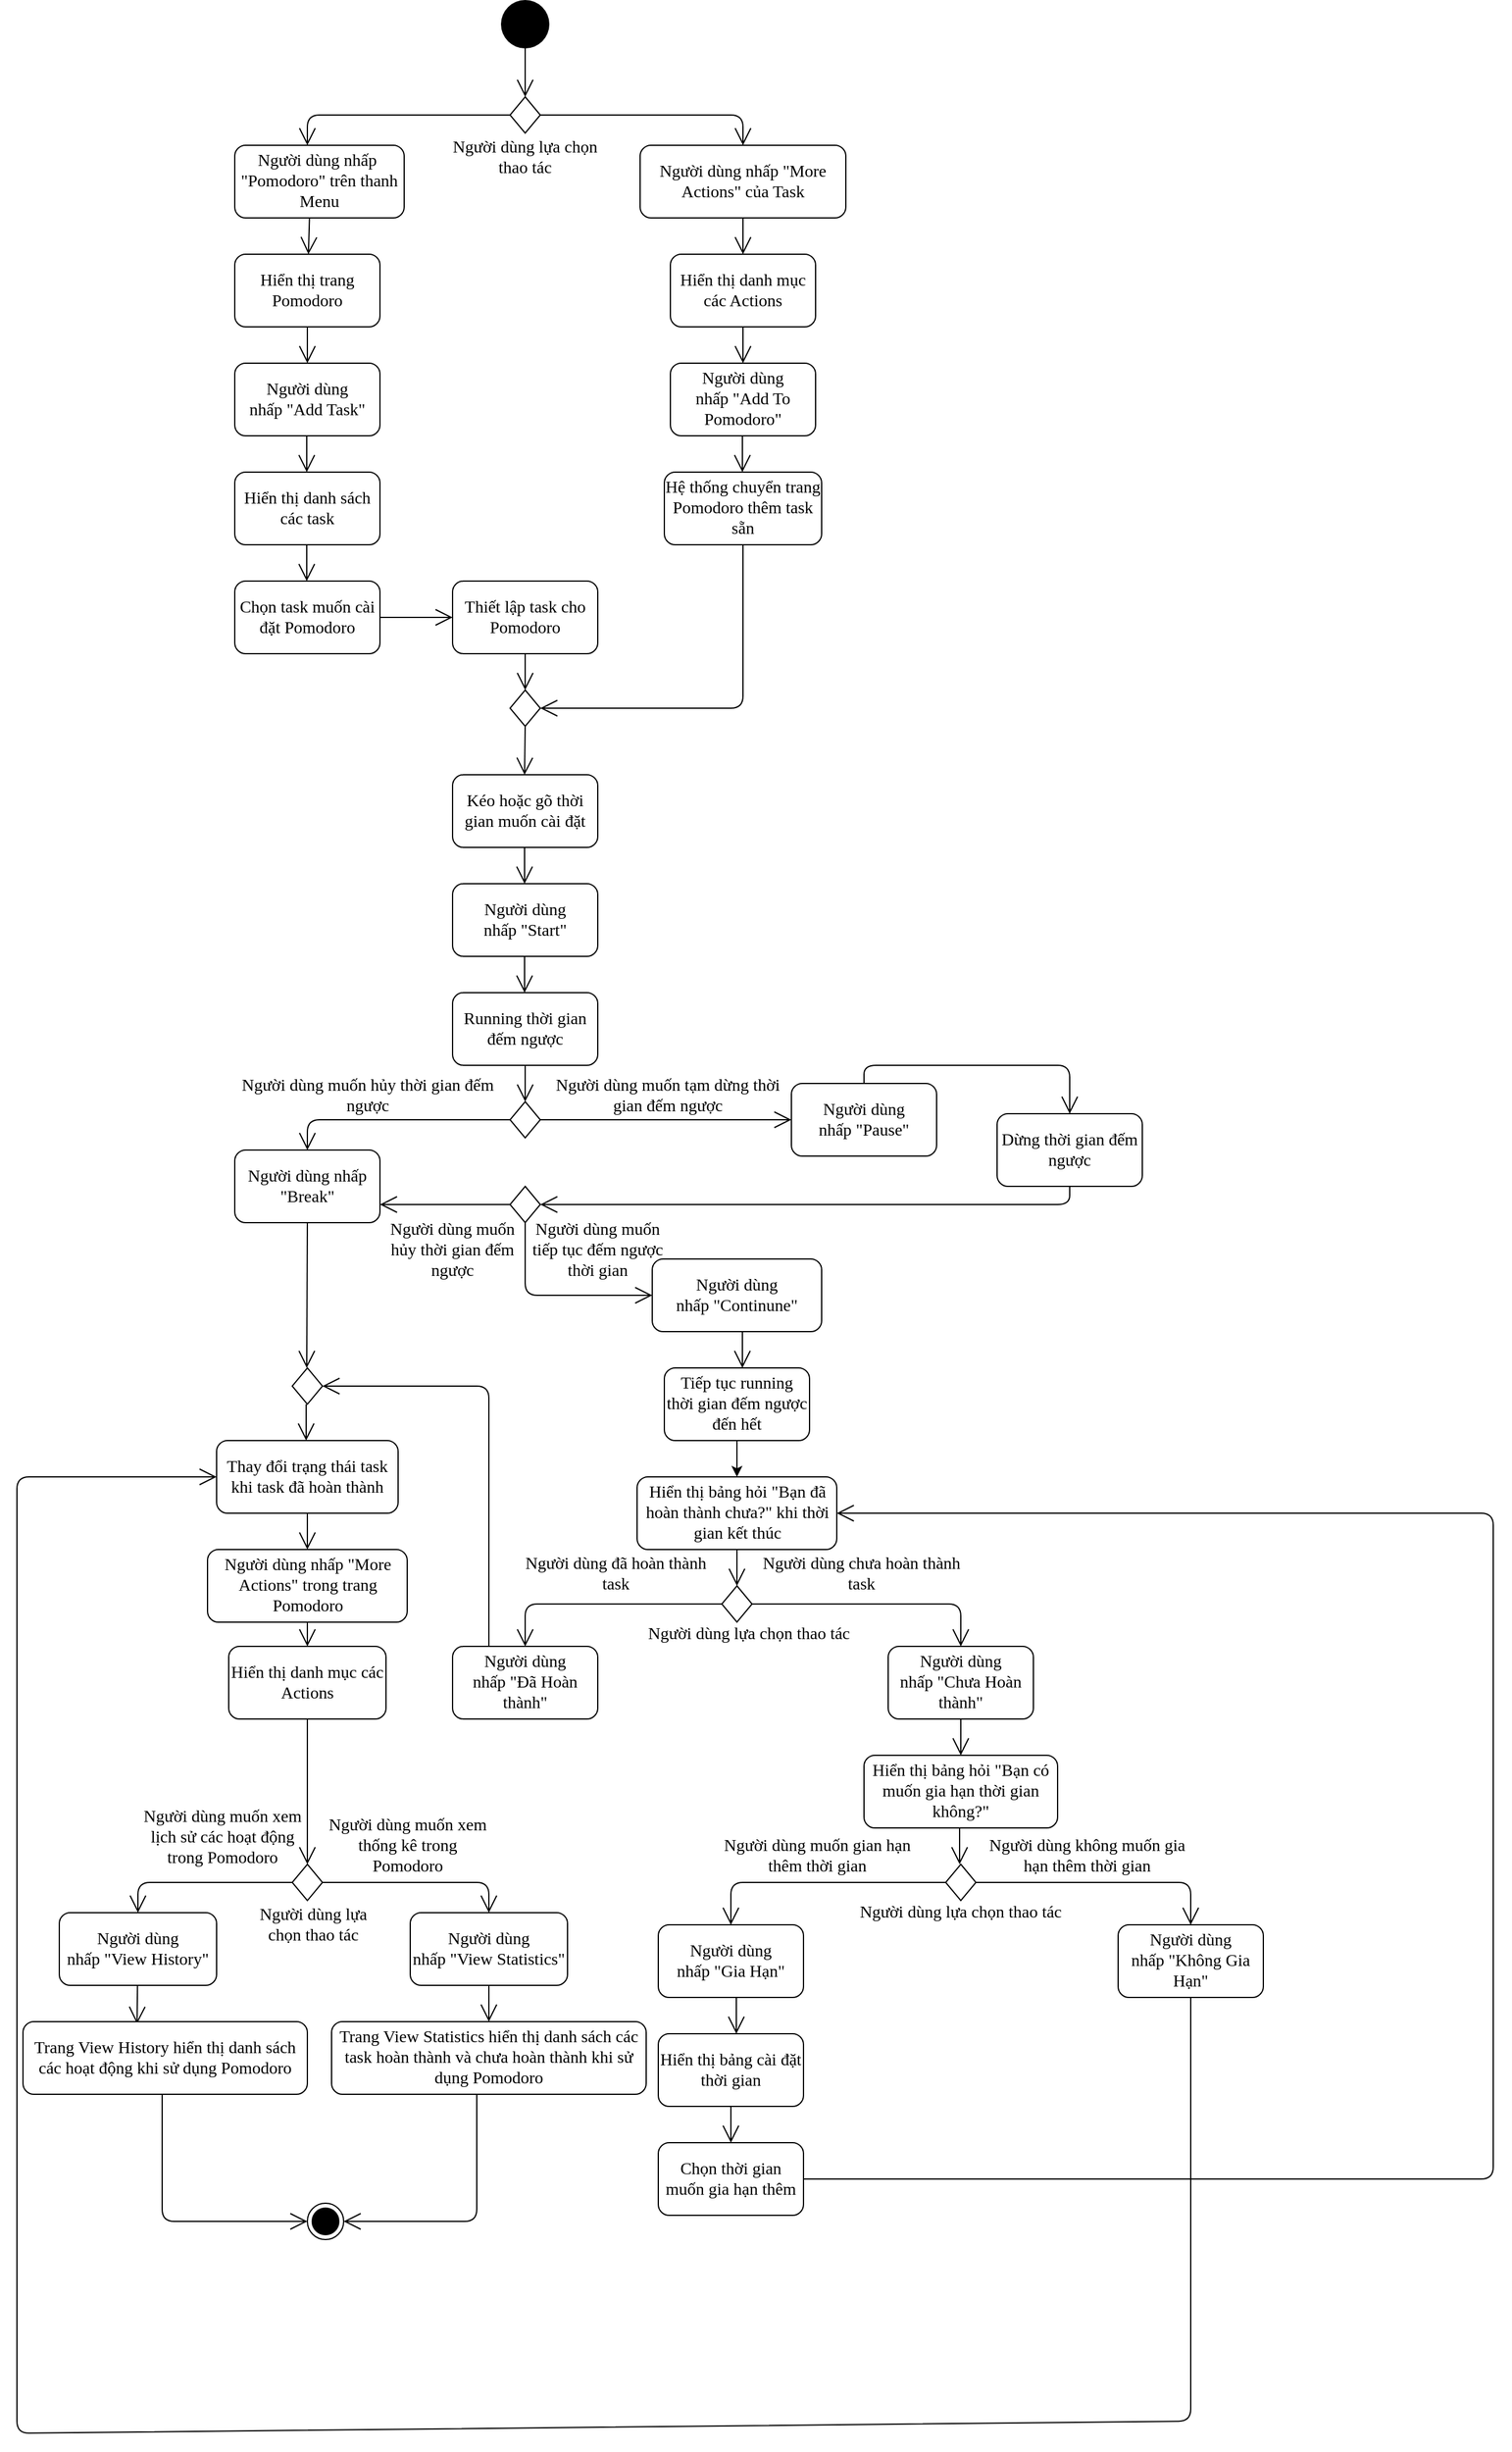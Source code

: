 <mxfile version="13.9.9" type="device"><diagram name="Page-1" id="0783ab3e-0a74-02c8-0abd-f7b4e66b4bec"><mxGraphModel dx="970" dy="505" grid="1" gridSize="10" guides="1" tooltips="1" connect="1" arrows="1" fold="1" page="1" pageScale="1" pageWidth="850" pageHeight="1100" background="#ffffff" math="0" shadow="0"><root><mxCell id="0"/><mxCell id="1" parent="0"/><mxCell id="f8O2A8-NqUndqqzL7HrS-111" value="" style="ellipse;fillColor=#000000;strokeColor=none;fontFamily=Verdana;fontSize=14;" parent="1" vertex="1"><mxGeometry x="450" y="10" width="40" height="40" as="geometry"/></mxCell><mxCell id="f8O2A8-NqUndqqzL7HrS-112" value="" style="endArrow=open;endFill=1;endSize=12;html=1;exitX=0;exitY=0.5;exitDx=0;exitDy=0;fontFamily=Verdana;fontSize=14;" parent="1" source="f8O2A8-NqUndqqzL7HrS-143" edge="1"><mxGeometry relative="1" as="geometry"><mxPoint x="290" y="130" as="targetPoint"/><Array as="points"><mxPoint x="290" y="105"/></Array></mxGeometry></mxCell><mxCell id="f8O2A8-NqUndqqzL7HrS-113" value="" style="endArrow=open;endFill=1;endSize=12;html=1;exitX=1;exitY=0.5;exitDx=0;exitDy=0;fontFamily=Verdana;fontSize=14;" parent="1" source="f8O2A8-NqUndqqzL7HrS-143" edge="1"><mxGeometry relative="1" as="geometry"><mxPoint x="467.5" y="115" as="sourcePoint"/><mxPoint x="650" y="130" as="targetPoint"/><Array as="points"><mxPoint x="650" y="105"/></Array></mxGeometry></mxCell><mxCell id="f8O2A8-NqUndqqzL7HrS-114" value="Người dùng nhấp&amp;nbsp; &quot;Pomodoro&quot; trên thanh Menu" style="rounded=1;whiteSpace=wrap;html=1;fontFamily=Verdana;fontSize=14;" parent="1" vertex="1"><mxGeometry x="230" y="130" width="140" height="60" as="geometry"/></mxCell><mxCell id="f8O2A8-NqUndqqzL7HrS-115" value="" style="endArrow=open;endFill=1;endSize=12;html=1;exitX=0.441;exitY=1.005;exitDx=0;exitDy=0;fontFamily=Verdana;fontSize=14;exitPerimeter=0;" parent="1" source="f8O2A8-NqUndqqzL7HrS-114" target="f8O2A8-NqUndqqzL7HrS-116" edge="1"><mxGeometry relative="1" as="geometry"/></mxCell><mxCell id="f8O2A8-NqUndqqzL7HrS-116" value="Hiển thị trang Pomodoro" style="rounded=1;whiteSpace=wrap;html=1;fontFamily=Verdana;fontSize=14;" parent="1" vertex="1"><mxGeometry x="230" y="220" width="120" height="60" as="geometry"/></mxCell><mxCell id="f8O2A8-NqUndqqzL7HrS-117" value="Người dùng nhấp&amp;nbsp;&quot;Add Task&quot;" style="rounded=1;whiteSpace=wrap;html=1;fontFamily=Verdana;fontSize=14;" parent="1" vertex="1"><mxGeometry x="230" y="310" width="120" height="60" as="geometry"/></mxCell><mxCell id="f8O2A8-NqUndqqzL7HrS-118" value="" style="endArrow=open;endFill=1;endSize=12;html=1;exitX=0.5;exitY=1;exitDx=0;exitDy=0;fontFamily=Verdana;fontSize=14;" parent="1" source="f8O2A8-NqUndqqzL7HrS-116" target="f8O2A8-NqUndqqzL7HrS-117" edge="1"><mxGeometry x="230" y="230" as="geometry"/></mxCell><mxCell id="f8O2A8-NqUndqqzL7HrS-119" value="Hiển thị danh sách các task" style="rounded=1;whiteSpace=wrap;html=1;fontFamily=Verdana;fontSize=14;" parent="1" vertex="1"><mxGeometry x="230" y="400" width="120" height="60" as="geometry"/></mxCell><mxCell id="f8O2A8-NqUndqqzL7HrS-120" value="Chọn task muốn cài đặt Pomodoro" style="rounded=1;whiteSpace=wrap;html=1;fontFamily=Verdana;fontSize=14;" parent="1" vertex="1"><mxGeometry x="230" y="490" width="120" height="60" as="geometry"/></mxCell><mxCell id="f8O2A8-NqUndqqzL7HrS-121" value="Thiết lập task cho Pomodoro" style="rounded=1;whiteSpace=wrap;html=1;fontFamily=Verdana;fontSize=14;" parent="1" vertex="1"><mxGeometry x="410" y="490" width="120" height="60" as="geometry"/></mxCell><mxCell id="f8O2A8-NqUndqqzL7HrS-122" value="Kéo hoặc gõ thời gian muốn cài đặt" style="rounded=1;whiteSpace=wrap;html=1;fontFamily=Verdana;fontSize=14;" parent="1" vertex="1"><mxGeometry x="410" y="650" width="120" height="60" as="geometry"/></mxCell><mxCell id="f8O2A8-NqUndqqzL7HrS-123" value="Người dùng nhấp&amp;nbsp;&quot;Start&quot;" style="rounded=1;whiteSpace=wrap;html=1;fontFamily=Verdana;fontSize=14;" parent="1" vertex="1"><mxGeometry x="410" y="740" width="120" height="60" as="geometry"/></mxCell><mxCell id="f8O2A8-NqUndqqzL7HrS-124" value="Running thời gian đếm ngược" style="rounded=1;whiteSpace=wrap;html=1;fontFamily=Verdana;fontSize=14;" parent="1" vertex="1"><mxGeometry x="410" y="830" width="120" height="60" as="geometry"/></mxCell><mxCell id="f8O2A8-NqUndqqzL7HrS-125" value="Người dùng nhấp &quot;More Actions&quot; của Task" style="rounded=1;whiteSpace=wrap;html=1;fontFamily=Verdana;fontSize=14;" parent="1" vertex="1"><mxGeometry x="565" y="130" width="170" height="60" as="geometry"/></mxCell><mxCell id="f8O2A8-NqUndqqzL7HrS-126" value="" style="endArrow=open;endFill=1;endSize=12;html=1;exitX=0.5;exitY=1;exitDx=0;exitDy=0;entryX=0.5;entryY=0;entryDx=0;entryDy=0;fontFamily=Verdana;fontSize=14;" parent="1" source="f8O2A8-NqUndqqzL7HrS-125" target="f8O2A8-NqUndqqzL7HrS-127" edge="1"><mxGeometry relative="1" as="geometry"><mxPoint x="300" y="200" as="sourcePoint"/><mxPoint x="650" y="210" as="targetPoint"/></mxGeometry></mxCell><mxCell id="f8O2A8-NqUndqqzL7HrS-127" value="Hiển thị danh mục các Actions" style="rounded=1;whiteSpace=wrap;html=1;fontFamily=Verdana;fontSize=14;" parent="1" vertex="1"><mxGeometry x="590" y="220" width="120" height="60" as="geometry"/></mxCell><mxCell id="f8O2A8-NqUndqqzL7HrS-128" value="" style="endArrow=open;endFill=1;endSize=12;html=1;fontFamily=Verdana;fontSize=14;exitX=0.5;exitY=1;exitDx=0;exitDy=0;" parent="1" source="f8O2A8-NqUndqqzL7HrS-135" edge="1"><mxGeometry relative="1" as="geometry"><mxPoint x="469.5" y="620" as="sourcePoint"/><mxPoint x="469.5" y="650.0" as="targetPoint"/></mxGeometry></mxCell><mxCell id="f8O2A8-NqUndqqzL7HrS-129" value="" style="endArrow=open;endFill=1;endSize=12;html=1;exitX=0.5;exitY=1;exitDx=0;exitDy=0;fontFamily=Verdana;fontSize=14;" parent="1" source="f8O2A8-NqUndqqzL7HrS-127" edge="1"><mxGeometry relative="1" as="geometry"><mxPoint x="180" y="80" as="sourcePoint"/><mxPoint x="650" y="310" as="targetPoint"/></mxGeometry></mxCell><mxCell id="f8O2A8-NqUndqqzL7HrS-130" value="Người dùng nhấp&amp;nbsp;&quot;Add To Pomodoro&quot;" style="rounded=1;whiteSpace=wrap;html=1;fontFamily=Verdana;fontSize=14;" parent="1" vertex="1"><mxGeometry x="590" y="310" width="120" height="60" as="geometry"/></mxCell><mxCell id="f8O2A8-NqUndqqzL7HrS-131" value="" style="endArrow=open;endFill=1;endSize=12;html=1;fontFamily=Verdana;fontSize=14;" parent="1" edge="1"><mxGeometry relative="1" as="geometry"><mxPoint x="289.5" y="370" as="sourcePoint"/><mxPoint x="289.5" y="400" as="targetPoint"/></mxGeometry></mxCell><mxCell id="f8O2A8-NqUndqqzL7HrS-132" value="" style="endArrow=open;endFill=1;endSize=12;html=1;fontFamily=Verdana;fontSize=14;" parent="1" edge="1"><mxGeometry relative="1" as="geometry"><mxPoint x="289.5" y="460" as="sourcePoint"/><mxPoint x="289.5" y="490" as="targetPoint"/></mxGeometry></mxCell><mxCell id="f8O2A8-NqUndqqzL7HrS-133" value="Hệ thống chuyển trang Pomodoro thêm task sẵn" style="rounded=1;whiteSpace=wrap;html=1;fontFamily=Verdana;fontSize=14;" parent="1" vertex="1"><mxGeometry x="585" y="400" width="130" height="60" as="geometry"/></mxCell><mxCell id="f8O2A8-NqUndqqzL7HrS-134" value="" style="endArrow=open;endFill=1;endSize=12;html=1;fontFamily=Verdana;fontSize=14;" parent="1" edge="1"><mxGeometry relative="1" as="geometry"><mxPoint x="649.5" y="370" as="sourcePoint"/><mxPoint x="649.5" y="400" as="targetPoint"/></mxGeometry></mxCell><mxCell id="f8O2A8-NqUndqqzL7HrS-135" value="" style="rhombus;strokeColor=#000000;fontFamily=Verdana;fontSize=14;" parent="1" vertex="1"><mxGeometry x="457.5" y="580" width="25" height="30" as="geometry"/></mxCell><mxCell id="f8O2A8-NqUndqqzL7HrS-136" value="" style="endArrow=open;endFill=1;endSize=12;html=1;exitX=1;exitY=0.5;exitDx=0;exitDy=0;entryX=0;entryY=0.5;entryDx=0;entryDy=0;fontFamily=Verdana;fontSize=14;" parent="1" source="f8O2A8-NqUndqqzL7HrS-120" target="f8O2A8-NqUndqqzL7HrS-121" edge="1"><mxGeometry relative="1" as="geometry"><mxPoint x="430" y="570" as="sourcePoint"/><mxPoint x="430" y="600" as="targetPoint"/></mxGeometry></mxCell><mxCell id="f8O2A8-NqUndqqzL7HrS-137" value="" style="endArrow=open;endFill=1;endSize=12;html=1;exitX=0.5;exitY=1;exitDx=0;exitDy=0;entryX=1;entryY=0.5;entryDx=0;entryDy=0;fontFamily=Verdana;fontSize=14;" parent="1" source="f8O2A8-NqUndqqzL7HrS-133" target="f8O2A8-NqUndqqzL7HrS-135" edge="1"><mxGeometry relative="1" as="geometry"><mxPoint x="360" y="530" as="sourcePoint"/><mxPoint x="467.5" y="530" as="targetPoint"/><Array as="points"><mxPoint x="650" y="595"/></Array></mxGeometry></mxCell><mxCell id="f8O2A8-NqUndqqzL7HrS-138" value="" style="endArrow=open;endFill=1;endSize=12;html=1;fontFamily=Verdana;fontSize=14;exitX=0.5;exitY=1;exitDx=0;exitDy=0;entryX=0.5;entryY=0;entryDx=0;entryDy=0;" parent="1" source="f8O2A8-NqUndqqzL7HrS-121" target="f8O2A8-NqUndqqzL7HrS-135" edge="1"><mxGeometry relative="1" as="geometry"><mxPoint x="469.5" y="535" as="sourcePoint"/><mxPoint x="469.5" y="565" as="targetPoint"/></mxGeometry></mxCell><mxCell id="f8O2A8-NqUndqqzL7HrS-139" value="" style="endArrow=open;endFill=1;endSize=12;html=1;fontFamily=Verdana;fontSize=14;entryX=0.401;entryY=0.03;entryDx=0;entryDy=0;entryPerimeter=0;" parent="1" source="f8O2A8-NqUndqqzL7HrS-192" target="f8O2A8-NqUndqqzL7HrS-193" edge="1"><mxGeometry relative="1" as="geometry"><mxPoint x="174.5" y="1770" as="sourcePoint"/><mxPoint x="149" y="1675" as="targetPoint"/></mxGeometry></mxCell><mxCell id="f8O2A8-NqUndqqzL7HrS-140" value="" style="endArrow=open;endFill=1;endSize=12;html=1;fontFamily=Verdana;fontSize=14;" parent="1" edge="1"><mxGeometry relative="1" as="geometry"><mxPoint x="469.5" y="710.0" as="sourcePoint"/><mxPoint x="469.5" y="740.0" as="targetPoint"/></mxGeometry></mxCell><mxCell id="f8O2A8-NqUndqqzL7HrS-141" value="" style="endArrow=open;endFill=1;endSize=12;html=1;fontFamily=Verdana;fontSize=14;" parent="1" edge="1"><mxGeometry relative="1" as="geometry"><mxPoint x="469.5" y="800.0" as="sourcePoint"/><mxPoint x="469.5" y="830.0" as="targetPoint"/></mxGeometry></mxCell><mxCell id="f8O2A8-NqUndqqzL7HrS-142" value="" style="group;fontFamily=Verdana;fontSize=14;" parent="1" vertex="1" connectable="0"><mxGeometry x="457.5" y="90" width="25" height="30" as="geometry"/></mxCell><mxCell id="f8O2A8-NqUndqqzL7HrS-143" value="" style="rhombus;strokeColor=#000000;fontFamily=Verdana;fontSize=14;" parent="f8O2A8-NqUndqqzL7HrS-142" vertex="1"><mxGeometry width="25" height="30" as="geometry"/></mxCell><mxCell id="f8O2A8-NqUndqqzL7HrS-144" value="" style="endArrow=open;endFill=1;endSize=12;html=1;exitX=0.5;exitY=1;exitDx=0;exitDy=0;entryX=0.5;entryY=0;entryDx=0;entryDy=0;fontFamily=Verdana;fontSize=14;" parent="1" source="f8O2A8-NqUndqqzL7HrS-111" target="f8O2A8-NqUndqqzL7HrS-143" edge="1"><mxGeometry width="160" relative="1" as="geometry"><mxPoint x="420" y="190" as="sourcePoint"/><mxPoint x="580" y="190" as="targetPoint"/></mxGeometry></mxCell><mxCell id="f8O2A8-NqUndqqzL7HrS-145" value="" style="endArrow=open;endFill=1;endSize=12;html=1;exitX=0;exitY=0.5;exitDx=0;exitDy=0;fontFamily=Verdana;fontSize=14;" parent="1" source="f8O2A8-NqUndqqzL7HrS-148" edge="1"><mxGeometry relative="1" as="geometry"><mxPoint x="290" y="960.0" as="targetPoint"/><Array as="points"><mxPoint x="290" y="935"/></Array></mxGeometry></mxCell><mxCell id="f8O2A8-NqUndqqzL7HrS-146" value="" style="endArrow=open;endFill=1;endSize=12;html=1;exitX=1;exitY=0.5;exitDx=0;exitDy=0;fontFamily=Verdana;fontSize=14;entryX=0;entryY=0.5;entryDx=0;entryDy=0;" parent="1" source="f8O2A8-NqUndqqzL7HrS-148" target="f8O2A8-NqUndqqzL7HrS-152" edge="1"><mxGeometry relative="1" as="geometry"><mxPoint x="467.5" y="945" as="sourcePoint"/><mxPoint x="660" y="980" as="targetPoint"/><Array as="points"/></mxGeometry></mxCell><mxCell id="f8O2A8-NqUndqqzL7HrS-147" value="" style="group;fontFamily=Verdana;fontSize=14;" parent="1" vertex="1" connectable="0"><mxGeometry x="457.5" y="920" width="25" height="30" as="geometry"/></mxCell><mxCell id="f8O2A8-NqUndqqzL7HrS-148" value="" style="rhombus;strokeColor=#000000;fontFamily=Verdana;fontSize=14;" parent="f8O2A8-NqUndqqzL7HrS-147" vertex="1"><mxGeometry width="25" height="30" as="geometry"/></mxCell><mxCell id="f8O2A8-NqUndqqzL7HrS-149" value="" style="endArrow=open;endFill=1;endSize=12;html=1;exitX=0.5;exitY=1;exitDx=0;exitDy=0;entryX=0.5;entryY=0;entryDx=0;entryDy=0;fontFamily=Verdana;fontSize=14;" parent="1" source="f8O2A8-NqUndqqzL7HrS-124" target="f8O2A8-NqUndqqzL7HrS-148" edge="1"><mxGeometry width="160" relative="1" as="geometry"><mxPoint x="562.5" y="1050" as="sourcePoint"/><mxPoint x="722.5" y="1050" as="targetPoint"/></mxGeometry></mxCell><mxCell id="f8O2A8-NqUndqqzL7HrS-150" value="Người dùng nhấp &quot;Break&quot;" style="rounded=1;whiteSpace=wrap;html=1;fontFamily=Verdana;fontSize=14;" parent="1" vertex="1"><mxGeometry x="230" y="960" width="120" height="60" as="geometry"/></mxCell><mxCell id="f8O2A8-NqUndqqzL7HrS-151" value="" style="endArrow=open;endFill=1;endSize=12;html=1;exitX=0.5;exitY=0;exitDx=0;exitDy=0;fontFamily=Verdana;fontSize=14;entryX=0.5;entryY=0;entryDx=0;entryDy=0;" parent="1" source="f8O2A8-NqUndqqzL7HrS-152" target="f8O2A8-NqUndqqzL7HrS-207" edge="1"><mxGeometry relative="1" as="geometry"><Array as="points"><mxPoint x="750" y="890"/><mxPoint x="920" y="890"/></Array></mxGeometry></mxCell><mxCell id="f8O2A8-NqUndqqzL7HrS-152" value="Người dùng nhấp&amp;nbsp;&quot;Pause&quot;" style="rounded=1;whiteSpace=wrap;html=1;fontFamily=Verdana;fontSize=14;" parent="1" vertex="1"><mxGeometry x="690" y="905" width="120" height="60" as="geometry"/></mxCell><mxCell id="f8O2A8-NqUndqqzL7HrS-153" value="Thay đổi trạng thái task khi task đã hoàn thành" style="rounded=1;whiteSpace=wrap;html=1;fontFamily=Verdana;fontSize=14;" parent="1" vertex="1"><mxGeometry x="215" y="1200" width="150" height="60" as="geometry"/></mxCell><mxCell id="f8O2A8-NqUndqqzL7HrS-154" value="" style="endArrow=open;endFill=1;endSize=12;html=1;fontFamily=Verdana;fontSize=14;exitX=0.5;exitY=1;exitDx=0;exitDy=0;" parent="1" source="f8O2A8-NqUndqqzL7HrS-150" edge="1"><mxGeometry relative="1" as="geometry"><mxPoint x="289.5" y="1110" as="sourcePoint"/><mxPoint x="289.5" y="1140.0" as="targetPoint"/></mxGeometry></mxCell><mxCell id="f8O2A8-NqUndqqzL7HrS-155" value="" style="endArrow=open;endFill=1;endSize=12;html=1;entryX=1;entryY=0.75;entryDx=0;entryDy=0;exitX=0;exitY=0.5;exitDx=0;exitDy=0;fontFamily=Verdana;fontSize=14;" parent="1" source="f8O2A8-NqUndqqzL7HrS-157" target="f8O2A8-NqUndqqzL7HrS-150" edge="1"><mxGeometry relative="1" as="geometry"><mxPoint x="420" y="1020" as="sourcePoint"/><mxPoint x="352.5" y="1170" as="targetPoint"/><Array as="points"><mxPoint x="410" y="1005"/></Array></mxGeometry></mxCell><mxCell id="f8O2A8-NqUndqqzL7HrS-156" value="" style="group;fontFamily=Verdana;fontSize=14;" parent="1" vertex="1" connectable="0"><mxGeometry x="457.5" y="975" width="25" height="30" as="geometry"/></mxCell><mxCell id="f8O2A8-NqUndqqzL7HrS-157" value="" style="rhombus;strokeColor=#000000;fontFamily=Verdana;fontSize=14;" parent="f8O2A8-NqUndqqzL7HrS-156" vertex="1"><mxGeometry y="15" width="25" height="30" as="geometry"/></mxCell><mxCell id="f8O2A8-NqUndqqzL7HrS-158" value="" style="endArrow=open;endFill=1;endSize=12;html=1;entryX=1;entryY=0.5;entryDx=0;entryDy=0;fontFamily=Verdana;fontSize=14;exitX=0.5;exitY=1;exitDx=0;exitDy=0;" parent="1" source="f8O2A8-NqUndqqzL7HrS-207" target="f8O2A8-NqUndqqzL7HrS-157" edge="1"><mxGeometry width="160" relative="1" as="geometry"><mxPoint x="590" y="990" as="sourcePoint"/><mxPoint x="500" y="990" as="targetPoint"/><Array as="points"><mxPoint x="920" y="1005"/></Array></mxGeometry></mxCell><mxCell id="f8O2A8-NqUndqqzL7HrS-159" value="" style="endArrow=open;endFill=1;endSize=12;html=1;exitX=0.5;exitY=1;exitDx=0;exitDy=0;entryX=0;entryY=0.5;entryDx=0;entryDy=0;fontFamily=Verdana;fontSize=14;" parent="1" source="f8O2A8-NqUndqqzL7HrS-157" target="f8O2A8-NqUndqqzL7HrS-160" edge="1"><mxGeometry relative="1" as="geometry"><mxPoint x="489" y="1109" as="sourcePoint"/><mxPoint x="580" y="1109" as="targetPoint"/><Array as="points"><mxPoint x="470" y="1080"/></Array></mxGeometry></mxCell><mxCell id="f8O2A8-NqUndqqzL7HrS-160" value="Người dùng nhấp&amp;nbsp;&quot;Continune&quot;" style="rounded=1;whiteSpace=wrap;html=1;fontFamily=Verdana;fontSize=14;" parent="1" vertex="1"><mxGeometry x="575" y="1050" width="140" height="60" as="geometry"/></mxCell><mxCell id="f8O2A8-NqUndqqzL7HrS-161" value="" style="endArrow=open;endFill=1;endSize=12;html=1;fontFamily=Verdana;fontSize=14;" parent="1" edge="1"><mxGeometry relative="1" as="geometry"><mxPoint x="649.5" y="1110.0" as="sourcePoint"/><mxPoint x="649.5" y="1140.0" as="targetPoint"/></mxGeometry></mxCell><mxCell id="f8O2A8-NqUndqqzL7HrS-162" value="" style="edgeStyle=orthogonalEdgeStyle;rounded=0;orthogonalLoop=1;jettySize=auto;html=1;fontFamily=Verdana;fontSize=14;" parent="1" source="f8O2A8-NqUndqqzL7HrS-163" target="f8O2A8-NqUndqqzL7HrS-164" edge="1"><mxGeometry relative="1" as="geometry"/></mxCell><mxCell id="f8O2A8-NqUndqqzL7HrS-163" value="Tiếp tục running thời gian đếm ngược đến hết" style="rounded=1;whiteSpace=wrap;html=1;fontFamily=Verdana;fontSize=14;" parent="1" vertex="1"><mxGeometry x="585" y="1140" width="120" height="60" as="geometry"/></mxCell><mxCell id="f8O2A8-NqUndqqzL7HrS-164" value="Hiển thị bảng hỏi &quot;Bạn đã hoàn thành chưa?&quot; khi thời gian kết thúc" style="rounded=1;whiteSpace=wrap;html=1;fontFamily=Verdana;fontSize=14;" parent="1" vertex="1"><mxGeometry x="562.5" y="1230" width="165" height="60" as="geometry"/></mxCell><mxCell id="f8O2A8-NqUndqqzL7HrS-165" value="Người dùng nhấp&amp;nbsp;&quot;Đã Hoàn thành&quot;" style="rounded=1;whiteSpace=wrap;html=1;fontFamily=Verdana;fontSize=14;" parent="1" vertex="1"><mxGeometry x="410" y="1370" width="120" height="60" as="geometry"/></mxCell><mxCell id="f8O2A8-NqUndqqzL7HrS-166" value="Người dùng nhấp&amp;nbsp;&quot;Chưa Hoàn thành&quot;" style="rounded=1;whiteSpace=wrap;html=1;fontFamily=Verdana;fontSize=14;" parent="1" vertex="1"><mxGeometry x="770" y="1370" width="120" height="60" as="geometry"/></mxCell><mxCell id="f8O2A8-NqUndqqzL7HrS-167" value="" style="group;fontFamily=Verdana;fontSize=14;" parent="1" vertex="1" connectable="0"><mxGeometry x="470" y="1320" width="460" height="30" as="geometry"/></mxCell><mxCell id="f8O2A8-NqUndqqzL7HrS-168" value="" style="endArrow=open;endFill=1;endSize=12;html=1;exitX=0;exitY=0.5;exitDx=0;exitDy=0;fontFamily=Verdana;fontSize=14;" parent="f8O2A8-NqUndqqzL7HrS-167" source="f8O2A8-NqUndqqzL7HrS-171" edge="1"><mxGeometry relative="1" as="geometry"><mxPoint y="50" as="targetPoint"/><Array as="points"><mxPoint y="15"/></Array></mxGeometry></mxCell><mxCell id="f8O2A8-NqUndqqzL7HrS-169" value="" style="endArrow=open;endFill=1;endSize=12;html=1;exitX=1;exitY=0.5;exitDx=0;exitDy=0;fontFamily=Verdana;fontSize=14;" parent="f8O2A8-NqUndqqzL7HrS-167" source="f8O2A8-NqUndqqzL7HrS-171" edge="1"><mxGeometry relative="1" as="geometry"><mxPoint x="80" y="165" as="sourcePoint"/><mxPoint x="360" y="50" as="targetPoint"/><Array as="points"><mxPoint x="360" y="15"/></Array></mxGeometry></mxCell><mxCell id="f8O2A8-NqUndqqzL7HrS-170" value="" style="group;fontFamily=Verdana;fontSize=14;" parent="f8O2A8-NqUndqqzL7HrS-167" vertex="1" connectable="0"><mxGeometry x="162.5" width="25" height="30" as="geometry"/></mxCell><mxCell id="f8O2A8-NqUndqqzL7HrS-171" value="" style="rhombus;strokeColor=#000000;fontFamily=Verdana;fontSize=14;" parent="f8O2A8-NqUndqqzL7HrS-170" vertex="1"><mxGeometry width="25" height="30" as="geometry"/></mxCell><mxCell id="f8O2A8-NqUndqqzL7HrS-172" value="" style="endArrow=open;endFill=1;endSize=12;html=1;exitX=0.5;exitY=1;exitDx=0;exitDy=0;fontFamily=Verdana;fontSize=14;" parent="f8O2A8-NqUndqqzL7HrS-167" source="f8O2A8-NqUndqqzL7HrS-164" edge="1"><mxGeometry width="160" relative="1" as="geometry"><mxPoint x="82.5" y="110" as="sourcePoint"/><mxPoint x="175" as="targetPoint"/></mxGeometry></mxCell><mxCell id="f8O2A8-NqUndqqzL7HrS-173" value="" style="endArrow=open;endFill=1;endSize=12;html=1;exitX=0;exitY=0.5;exitDx=0;exitDy=0;fontFamily=Verdana;fontSize=14;" parent="1" source="f8O2A8-NqUndqqzL7HrS-178" edge="1"><mxGeometry x="650" y="1460" as="geometry"><mxPoint x="640" y="1600" as="targetPoint"/><Array as="points"><mxPoint x="640" y="1565"/></Array></mxGeometry></mxCell><mxCell id="f8O2A8-NqUndqqzL7HrS-174" value="" style="endArrow=open;endFill=1;endSize=12;html=1;exitX=1;exitY=0.5;exitDx=0;exitDy=0;fontFamily=Verdana;fontSize=14;" parent="1" source="f8O2A8-NqUndqqzL7HrS-178" edge="1"><mxGeometry x="650" y="1460" as="geometry"><mxPoint x="730" y="1625" as="sourcePoint"/><mxPoint x="1020" y="1600" as="targetPoint"/><Array as="points"><mxPoint x="1020" y="1565"/></Array></mxGeometry></mxCell><mxCell id="f8O2A8-NqUndqqzL7HrS-175" value="" style="endArrow=open;endFill=1;endSize=12;html=1;exitX=0.5;exitY=1;exitDx=0;exitDy=0;fontFamily=Verdana;fontSize=14;" parent="1" source="f8O2A8-NqUndqqzL7HrS-166" edge="1"><mxGeometry x="650" y="1460" width="160" as="geometry"><mxPoint x="732.5" y="1570" as="sourcePoint"/><mxPoint x="830" y="1460" as="targetPoint"/></mxGeometry></mxCell><mxCell id="f8O2A8-NqUndqqzL7HrS-176" value="Hiển thị bảng hỏi &quot;Bạn có muốn gia hạn thời gian không?&quot;" style="rounded=1;whiteSpace=wrap;html=1;fontFamily=Verdana;fontSize=14;" parent="1" vertex="1"><mxGeometry x="750" y="1460" width="160" height="60" as="geometry"/></mxCell><mxCell id="f8O2A8-NqUndqqzL7HrS-177" value="" style="endArrow=open;endFill=1;endSize=12;html=1;exitX=0.5;exitY=1;exitDx=0;exitDy=0;fontFamily=Verdana;fontSize=14;" parent="1" edge="1"><mxGeometry x="649" y="1550" width="160" as="geometry"><mxPoint x="829" y="1520" as="sourcePoint"/><mxPoint x="829" y="1550" as="targetPoint"/></mxGeometry></mxCell><mxCell id="f8O2A8-NqUndqqzL7HrS-178" value="" style="rhombus;strokeColor=#000000;fontFamily=Verdana;fontSize=14;" parent="1" vertex="1"><mxGeometry x="817.5" y="1550" width="25" height="30" as="geometry"/></mxCell><mxCell id="f8O2A8-NqUndqqzL7HrS-179" value="Người dùng nhấp&amp;nbsp;&quot;Gia Hạn&quot;" style="rounded=1;whiteSpace=wrap;html=1;fontFamily=Verdana;fontSize=14;" parent="1" vertex="1"><mxGeometry x="580" y="1600" width="120" height="60" as="geometry"/></mxCell><mxCell id="f8O2A8-NqUndqqzL7HrS-180" value="Người dùng nhấp&amp;nbsp;&quot;Không Gia Hạn&quot;" style="rounded=1;whiteSpace=wrap;html=1;fontFamily=Verdana;fontSize=14;" parent="1" vertex="1"><mxGeometry x="960" y="1600" width="120" height="60" as="geometry"/></mxCell><mxCell id="f8O2A8-NqUndqqzL7HrS-181" value="Hiển thị bảng cài đặt thời gian" style="rounded=1;whiteSpace=wrap;html=1;fontFamily=Verdana;fontSize=14;" parent="1" vertex="1"><mxGeometry x="580" y="1690" width="120" height="60" as="geometry"/></mxCell><mxCell id="f8O2A8-NqUndqqzL7HrS-182" value="" style="endArrow=open;endFill=1;endSize=12;html=1;exitX=0.5;exitY=1;exitDx=0;exitDy=0;fontFamily=Verdana;fontSize=14;" parent="1" edge="1"><mxGeometry x="464.5" y="1690" width="160" as="geometry"><mxPoint x="644.5" y="1660" as="sourcePoint"/><mxPoint x="644.5" y="1690" as="targetPoint"/></mxGeometry></mxCell><mxCell id="f8O2A8-NqUndqqzL7HrS-183" value="Chọn thời gian muốn gia hạn thêm" style="rounded=1;whiteSpace=wrap;html=1;fontFamily=Verdana;fontSize=14;" parent="1" vertex="1"><mxGeometry x="580" y="1780" width="120" height="60" as="geometry"/></mxCell><mxCell id="f8O2A8-NqUndqqzL7HrS-184" value="" style="endArrow=open;endFill=1;endSize=12;html=1;exitX=0.5;exitY=1;exitDx=0;exitDy=0;entryX=0.5;entryY=0;entryDx=0;entryDy=0;fontFamily=Verdana;fontSize=14;" parent="1" source="f8O2A8-NqUndqqzL7HrS-181" target="f8O2A8-NqUndqqzL7HrS-183" edge="1"><mxGeometry x="790" y="1690" width="160" as="geometry"><mxPoint x="970" y="1660" as="sourcePoint"/><mxPoint x="970" y="1690" as="targetPoint"/></mxGeometry></mxCell><mxCell id="f8O2A8-NqUndqqzL7HrS-185" value="" style="endArrow=open;endFill=1;endSize=12;html=1;exitX=1;exitY=0.5;exitDx=0;exitDy=0;entryX=1;entryY=0.5;entryDx=0;entryDy=0;fontFamily=Verdana;fontSize=14;" parent="1" source="f8O2A8-NqUndqqzL7HrS-183" target="f8O2A8-NqUndqqzL7HrS-164" edge="1"><mxGeometry x="990" y="1750" width="160" as="geometry"><mxPoint x="840" y="1810" as="sourcePoint"/><mxPoint x="640" y="1870" as="targetPoint"/><Array as="points"><mxPoint x="1270" y="1810"/><mxPoint x="1270" y="1260"/></Array></mxGeometry></mxCell><mxCell id="f8O2A8-NqUndqqzL7HrS-186" value="" style="endArrow=open;endFill=1;endSize=12;html=1;exitX=0.5;exitY=1;exitDx=0;exitDy=0;entryX=0;entryY=0.5;entryDx=0;entryDy=0;fontFamily=Verdana;fontSize=14;" parent="1" source="f8O2A8-NqUndqqzL7HrS-180" target="f8O2A8-NqUndqqzL7HrS-153" edge="1"><mxGeometry x="970" y="1760" width="160" as="geometry"><mxPoint x="820" y="1820" as="sourcePoint"/><mxPoint x="230" y="1080" as="targetPoint"/><Array as="points"><mxPoint x="1020" y="2010"/><mxPoint x="50" y="2020"/><mxPoint x="50" y="1230"/></Array></mxGeometry></mxCell><mxCell id="f8O2A8-NqUndqqzL7HrS-187" value="" style="endArrow=open;endFill=1;endSize=12;html=1;exitX=0.25;exitY=0;exitDx=0;exitDy=0;entryX=1;entryY=0.5;entryDx=0;entryDy=0;fontFamily=Verdana;fontSize=14;" parent="1" source="f8O2A8-NqUndqqzL7HrS-165" target="f8O2A8-NqUndqqzL7HrS-188" edge="1"><mxGeometry width="160" relative="1" as="geometry"><mxPoint x="962.5" y="950" as="sourcePoint"/><mxPoint x="950" y="740" as="targetPoint"/><Array as="points"><mxPoint x="440" y="1330"/><mxPoint x="440" y="1280"/><mxPoint x="440" y="1155"/></Array></mxGeometry></mxCell><mxCell id="f8O2A8-NqUndqqzL7HrS-188" value="" style="rhombus;strokeColor=#000000;fontFamily=Verdana;fontSize=14;" parent="1" vertex="1"><mxGeometry x="277.5" y="1140" width="25" height="30" as="geometry"/></mxCell><mxCell id="f8O2A8-NqUndqqzL7HrS-189" value="" style="endArrow=open;endFill=1;endSize=12;html=1;fontFamily=Verdana;fontSize=14;" parent="1" edge="1"><mxGeometry relative="1" as="geometry"><mxPoint x="289" y="1170.0" as="sourcePoint"/><mxPoint x="289" y="1200.0" as="targetPoint"/></mxGeometry></mxCell><mxCell id="f8O2A8-NqUndqqzL7HrS-190" value="Người dùng nhấp&amp;nbsp;&quot;More Actions&quot; trong trang Pomodoro" style="rounded=1;whiteSpace=wrap;html=1;fontFamily=Verdana;fontSize=14;" parent="1" vertex="1"><mxGeometry x="207.5" y="1290" width="165" height="60" as="geometry"/></mxCell><mxCell id="f8O2A8-NqUndqqzL7HrS-191" value="Hiển thị danh mục các Actions" style="rounded=1;whiteSpace=wrap;html=1;fontFamily=Verdana;fontSize=14;" parent="1" vertex="1"><mxGeometry x="225" y="1370" width="130" height="60" as="geometry"/></mxCell><mxCell id="f8O2A8-NqUndqqzL7HrS-192" value="Người dùng nhấp&amp;nbsp;&quot;View History&quot;" style="rounded=1;whiteSpace=wrap;html=1;fontFamily=Verdana;fontSize=14;" parent="1" vertex="1"><mxGeometry x="85" y="1590" width="130" height="60" as="geometry"/></mxCell><mxCell id="f8O2A8-NqUndqqzL7HrS-193" value="Trang View History hiển thị danh sách các hoạt động khi sử dụng Pomodoro" style="rounded=1;whiteSpace=wrap;html=1;fontFamily=Verdana;fontSize=14;" parent="1" vertex="1"><mxGeometry x="55" y="1680" width="235" height="60" as="geometry"/></mxCell><mxCell id="f8O2A8-NqUndqqzL7HrS-194" value="" style="endArrow=open;endFill=1;endSize=12;html=1;exitX=0;exitY=0.5;exitDx=0;exitDy=0;entryX=0.5;entryY=0;entryDx=0;entryDy=0;fontFamily=Verdana;fontSize=14;" parent="1" source="f8O2A8-NqUndqqzL7HrS-197" target="f8O2A8-NqUndqqzL7HrS-192" edge="1"><mxGeometry x="112.5" y="1570" as="geometry"><mxPoint x="150" y="1700" as="targetPoint"/><Array as="points"><mxPoint x="150" y="1565"/></Array></mxGeometry></mxCell><mxCell id="f8O2A8-NqUndqqzL7HrS-195" value="" style="endArrow=open;endFill=1;endSize=12;html=1;exitX=1;exitY=0.5;exitDx=0;exitDy=0;entryX=0.5;entryY=0;entryDx=0;entryDy=0;fontFamily=Verdana;fontSize=14;" parent="1" source="f8O2A8-NqUndqqzL7HrS-197" target="f8O2A8-NqUndqqzL7HrS-198" edge="1"><mxGeometry x="112.5" y="1570" as="geometry"><mxPoint x="192.5" y="1735" as="sourcePoint"/><mxPoint x="482.5" y="1710" as="targetPoint"/><Array as="points"><mxPoint x="440" y="1565"/></Array></mxGeometry></mxCell><mxCell id="f8O2A8-NqUndqqzL7HrS-196" value="" style="endArrow=open;endFill=1;endSize=12;html=1;exitX=0.5;exitY=1;exitDx=0;exitDy=0;entryX=0.5;entryY=0;entryDx=0;entryDy=0;fontFamily=Verdana;fontSize=14;" parent="1" source="f8O2A8-NqUndqqzL7HrS-191" target="f8O2A8-NqUndqqzL7HrS-197" edge="1"><mxGeometry x="111.5" y="1660" width="160" as="geometry"><mxPoint x="291.5" y="1630" as="sourcePoint"/><mxPoint x="291.5" y="1660" as="targetPoint"/></mxGeometry></mxCell><mxCell id="f8O2A8-NqUndqqzL7HrS-197" value="" style="rhombus;strokeColor=#000000;fontFamily=Verdana;fontSize=14;" parent="1" vertex="1"><mxGeometry x="277.5" y="1550" width="25" height="30" as="geometry"/></mxCell><mxCell id="f8O2A8-NqUndqqzL7HrS-198" value="Người dùng nhấp&amp;nbsp;&quot;View Statistics&quot;" style="rounded=1;whiteSpace=wrap;html=1;fontFamily=Verdana;fontSize=14;" parent="1" vertex="1"><mxGeometry x="375" y="1590" width="130" height="60" as="geometry"/></mxCell><mxCell id="f8O2A8-NqUndqqzL7HrS-199" value="Trang View Statistics hiển thị danh sách các task hoàn thành và chưa hoàn thành khi sử dụng Pomodoro" style="rounded=1;whiteSpace=wrap;html=1;fontFamily=Verdana;fontSize=14;" parent="1" vertex="1"><mxGeometry x="310" y="1680" width="260" height="60" as="geometry"/></mxCell><mxCell id="f8O2A8-NqUndqqzL7HrS-200" value="" style="endArrow=open;endFill=1;endSize=12;html=1;exitX=0.5;exitY=1;exitDx=0;exitDy=0;fontFamily=Verdana;fontSize=14;entryX=0.5;entryY=0;entryDx=0;entryDy=0;" parent="1" source="f8O2A8-NqUndqqzL7HrS-198" target="f8O2A8-NqUndqqzL7HrS-199" edge="1"><mxGeometry relative="1" as="geometry"><mxPoint x="414.5" y="1770" as="sourcePoint"/><mxPoint x="414.5" y="1800" as="targetPoint"/></mxGeometry></mxCell><mxCell id="f8O2A8-NqUndqqzL7HrS-201" value="" style="ellipse;html=1;shape=endState;fillColor=#000000;strokeColor=#000000;fontFamily=Verdana;fontSize=14;" parent="1" vertex="1"><mxGeometry x="290" y="1830" width="30" height="30" as="geometry"/></mxCell><mxCell id="f8O2A8-NqUndqqzL7HrS-202" value="" style="endArrow=open;endFill=1;endSize=12;html=1;entryX=0;entryY=0.5;entryDx=0;entryDy=0;fontFamily=Verdana;fontSize=14;" parent="1" target="f8O2A8-NqUndqqzL7HrS-201" edge="1"><mxGeometry relative="1" as="geometry"><mxPoint x="170" y="1740" as="sourcePoint"/><mxPoint x="420" y="1960" as="targetPoint"/><Array as="points"><mxPoint x="170" y="1845"/></Array></mxGeometry></mxCell><mxCell id="f8O2A8-NqUndqqzL7HrS-203" value="" style="endArrow=open;endFill=1;endSize=12;html=1;entryX=1;entryY=0.5;entryDx=0;entryDy=0;fontFamily=Verdana;fontSize=14;" parent="1" target="f8O2A8-NqUndqqzL7HrS-201" edge="1"><mxGeometry relative="1" as="geometry"><mxPoint x="430" y="1740" as="sourcePoint"/><mxPoint x="290" y="1965" as="targetPoint"/><Array as="points"><mxPoint x="430" y="1845"/></Array></mxGeometry></mxCell><mxCell id="f8O2A8-NqUndqqzL7HrS-204" value="" style="endArrow=open;endFill=1;endSize=12;html=1;exitX=0.5;exitY=1;exitDx=0;exitDy=0;entryX=0.5;entryY=0;entryDx=0;entryDy=0;fontFamily=Verdana;fontSize=14;" parent="1" source="f8O2A8-NqUndqqzL7HrS-153" target="f8O2A8-NqUndqqzL7HrS-190" edge="1"><mxGeometry x="280" y="1500" width="160" as="geometry"><mxPoint x="460" y="1470" as="sourcePoint"/><mxPoint x="290" y="1290" as="targetPoint"/></mxGeometry></mxCell><mxCell id="f8O2A8-NqUndqqzL7HrS-205" value="" style="endArrow=open;endFill=1;endSize=12;html=1;exitX=0.5;exitY=1;exitDx=0;exitDy=0;entryX=0.5;entryY=0;entryDx=0;entryDy=0;fontFamily=Verdana;fontSize=14;" parent="1" source="f8O2A8-NqUndqqzL7HrS-190" target="f8O2A8-NqUndqqzL7HrS-191" edge="1"><mxGeometry x="90" y="1510" width="160" as="geometry"><mxPoint x="270" y="1480" as="sourcePoint"/><mxPoint x="290" y="1380" as="targetPoint"/></mxGeometry></mxCell><mxCell id="f8O2A8-NqUndqqzL7HrS-206" value="Người dùng lựa chọn thao tác" style="text;html=1;strokeColor=none;fillColor=none;align=center;verticalAlign=middle;whiteSpace=wrap;rounded=0;fontFamily=Verdana;fontSize=14;" parent="1" vertex="1"><mxGeometry x="400" y="130" width="140" height="20" as="geometry"/></mxCell><mxCell id="f8O2A8-NqUndqqzL7HrS-207" value="Dừng thời gian đếm ngược" style="rounded=1;whiteSpace=wrap;html=1;fontFamily=Verdana;fontSize=14;" parent="1" vertex="1"><mxGeometry x="860" y="930" width="120" height="60" as="geometry"/></mxCell><mxCell id="f8O2A8-NqUndqqzL7HrS-208" value="Người dùng muốn hủy thời gian đếm ngược" style="text;html=1;strokeColor=none;fillColor=none;align=center;verticalAlign=middle;whiteSpace=wrap;rounded=0;fontFamily=Verdana;fontSize=14;" parent="1" vertex="1"><mxGeometry x="225" y="900" width="230" height="30" as="geometry"/></mxCell><mxCell id="f8O2A8-NqUndqqzL7HrS-209" value="Người dùng muốn tạm dừng thời gian đếm ngược" style="text;html=1;strokeColor=none;fillColor=none;align=center;verticalAlign=middle;whiteSpace=wrap;rounded=0;fontFamily=Verdana;fontSize=14;" parent="1" vertex="1"><mxGeometry x="482.5" y="895" width="210" height="40" as="geometry"/></mxCell><mxCell id="f8O2A8-NqUndqqzL7HrS-210" value="Người dùng muốn hủy thời gian đếm ngược" style="text;html=1;strokeColor=none;fillColor=none;align=center;verticalAlign=middle;whiteSpace=wrap;rounded=0;fontFamily=Verdana;fontSize=14;" parent="1" vertex="1"><mxGeometry x="355" y="1005" width="110" height="75" as="geometry"/></mxCell><mxCell id="f8O2A8-NqUndqqzL7HrS-211" value="Người dùng muốn tiếp tục đếm ngược thời gian" style="text;html=1;strokeColor=none;fillColor=none;align=center;verticalAlign=middle;whiteSpace=wrap;rounded=0;fontFamily=Verdana;fontSize=14;" parent="1" vertex="1"><mxGeometry x="475" y="1005" width="110" height="75" as="geometry"/></mxCell><mxCell id="f8O2A8-NqUndqqzL7HrS-212" value="Người dùng lựa chọn thao tác" style="text;html=1;strokeColor=none;fillColor=none;align=center;verticalAlign=middle;whiteSpace=wrap;rounded=0;fontFamily=Verdana;fontSize=14;" parent="1" vertex="1"><mxGeometry x="530" y="1350" width="250" height="20" as="geometry"/></mxCell><mxCell id="f8O2A8-NqUndqqzL7HrS-213" value="Người dùng lựa chọn thao tác" style="text;html=1;strokeColor=none;fillColor=none;align=center;verticalAlign=middle;whiteSpace=wrap;rounded=0;fontFamily=Verdana;fontSize=14;" parent="1" vertex="1"><mxGeometry x="720" y="1580" width="220" height="20" as="geometry"/></mxCell><mxCell id="f8O2A8-NqUndqqzL7HrS-214" value="Người dùng muốn xem thống kê trong Pomodoro" style="text;html=1;strokeColor=none;fillColor=none;align=center;verticalAlign=middle;whiteSpace=wrap;rounded=0;fontFamily=Verdana;fontSize=14;" parent="1" vertex="1"><mxGeometry x="302.5" y="1500" width="140" height="70" as="geometry"/></mxCell><mxCell id="f8O2A8-NqUndqqzL7HrS-215" value="Người dùng muốn xem lịch sử các hoạt động trong Pomodoro" style="text;html=1;strokeColor=none;fillColor=none;align=center;verticalAlign=middle;whiteSpace=wrap;rounded=0;fontFamily=Verdana;fontSize=14;" parent="1" vertex="1"><mxGeometry x="150" y="1490" width="140" height="75" as="geometry"/></mxCell><mxCell id="f8O2A8-NqUndqqzL7HrS-216" value="Người dùng muốn gian hạn thêm thời gian" style="text;html=1;strokeColor=none;fillColor=none;align=center;verticalAlign=middle;whiteSpace=wrap;rounded=0;fontFamily=Verdana;fontSize=14;" parent="1" vertex="1"><mxGeometry x="620" y="1505" width="182.5" height="75" as="geometry"/></mxCell><mxCell id="f8O2A8-NqUndqqzL7HrS-217" value="Người dùng không muốn gia hạn thêm thời gian" style="text;html=1;strokeColor=none;fillColor=none;align=center;verticalAlign=middle;whiteSpace=wrap;rounded=0;fontFamily=Verdana;fontSize=14;" parent="1" vertex="1"><mxGeometry x="842.5" y="1505" width="182.5" height="75" as="geometry"/></mxCell><mxCell id="f8O2A8-NqUndqqzL7HrS-218" value="Người dùng chưa hoàn thành task" style="text;html=1;strokeColor=none;fillColor=none;align=center;verticalAlign=middle;whiteSpace=wrap;rounded=0;fontFamily=Verdana;fontSize=14;" parent="1" vertex="1"><mxGeometry x="652.5" y="1290" width="190" height="40" as="geometry"/></mxCell><mxCell id="f8O2A8-NqUndqqzL7HrS-219" value="Người dùng đã hoàn thành task" style="text;html=1;strokeColor=none;fillColor=none;align=center;verticalAlign=middle;whiteSpace=wrap;rounded=0;fontFamily=Verdana;fontSize=14;" parent="1" vertex="1"><mxGeometry x="465" y="1290" width="160" height="40" as="geometry"/></mxCell><mxCell id="f8O2A8-NqUndqqzL7HrS-220" value="Người dùng lựa chọn thao tác" style="text;html=1;strokeColor=none;fillColor=none;align=center;verticalAlign=middle;whiteSpace=wrap;rounded=0;fontFamily=Verdana;fontSize=14;" parent="1" vertex="1"><mxGeometry x="235" y="1590" width="120" height="20" as="geometry"/></mxCell></root></mxGraphModel></diagram></mxfile>